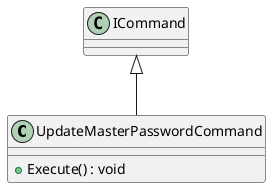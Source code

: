 @startuml
class UpdateMasterPasswordCommand {
    + Execute() : void
}
ICommand <|-- UpdateMasterPasswordCommand
@enduml
